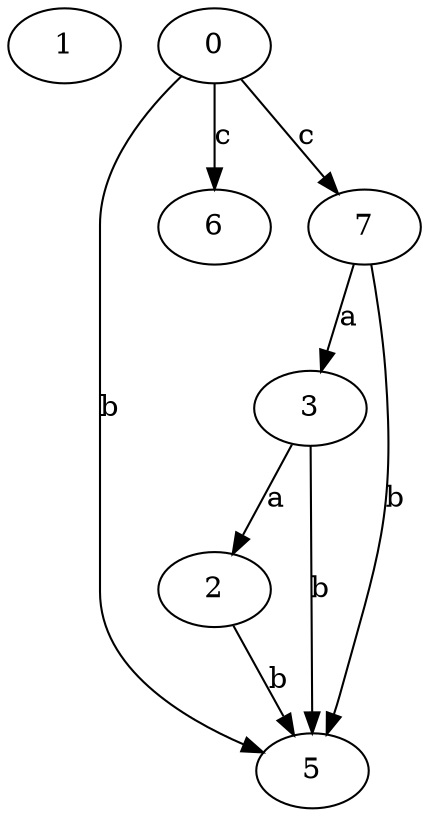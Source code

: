 strict digraph  {
1;
2;
3;
0;
5;
6;
7;
2 -> 5  [label=b];
3 -> 2  [label=a];
3 -> 5  [label=b];
0 -> 5  [label=b];
0 -> 6  [label=c];
0 -> 7  [label=c];
7 -> 3  [label=a];
7 -> 5  [label=b];
}
